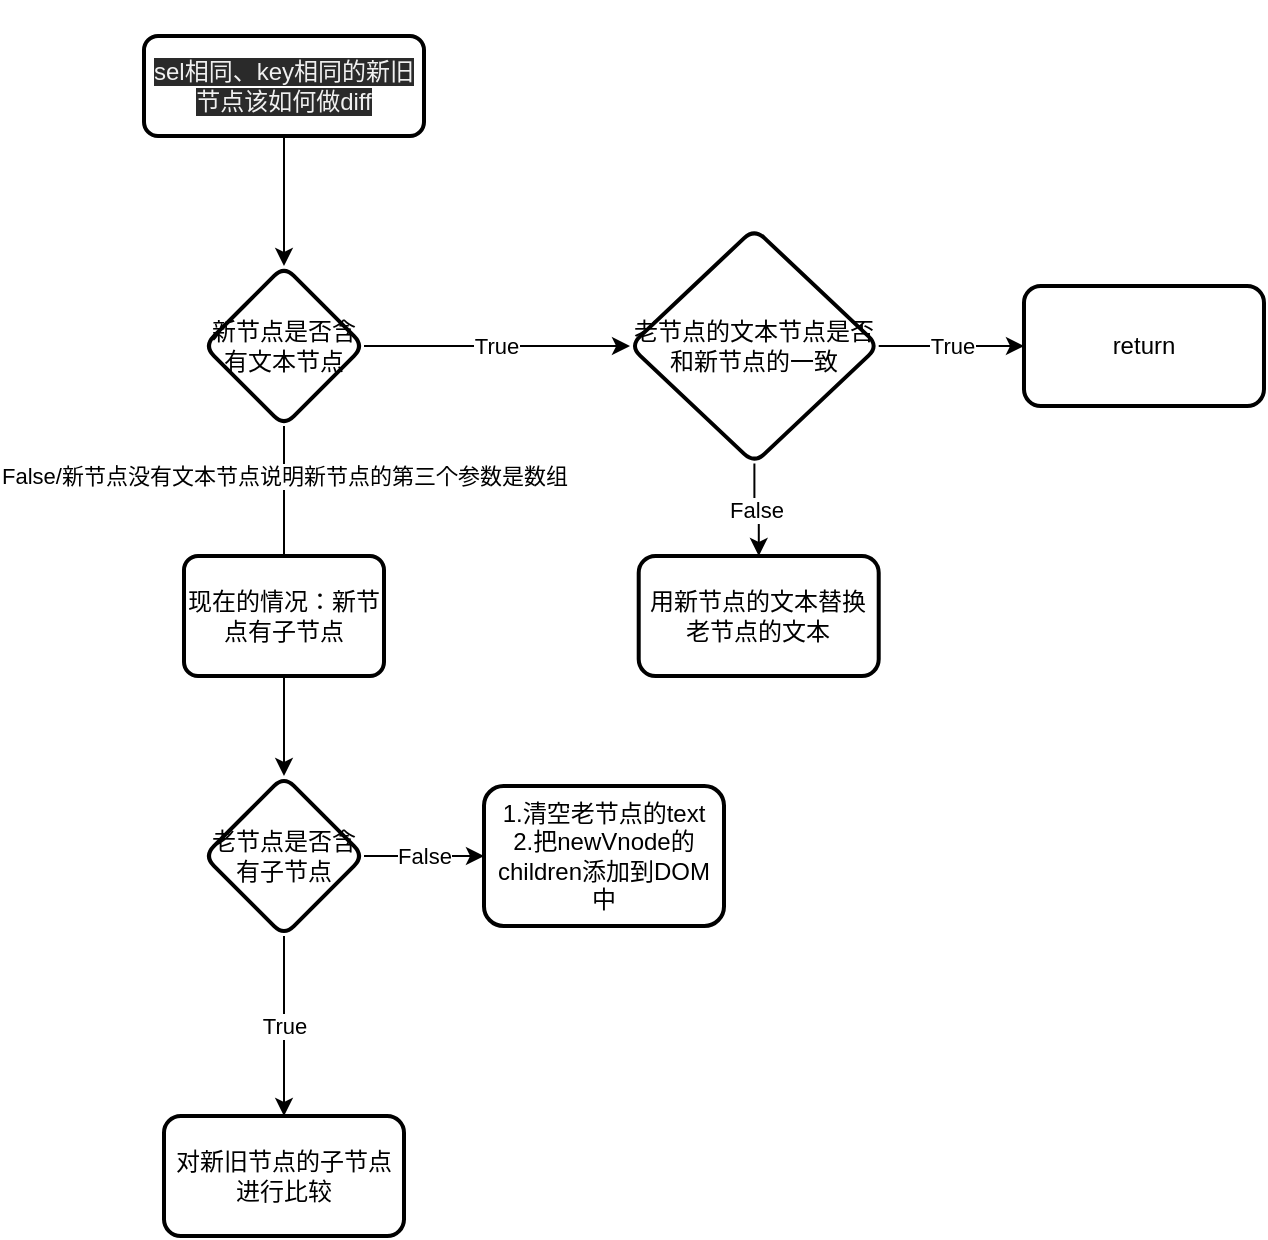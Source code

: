 <mxfile>
    <diagram id="NWt1ZGQqgqMdKastc531" name="第 1 页">
        <mxGraphModel dx="990" dy="1445" grid="1" gridSize="10" guides="1" tooltips="1" connect="1" arrows="1" fold="1" page="0" pageScale="1" pageWidth="827" pageHeight="1169" math="0" shadow="0">
            <root>
                <mxCell id="0"/>
                <mxCell id="1" parent="0"/>
                <mxCell id="7" value="" style="edgeStyle=orthogonalEdgeStyle;rounded=0;orthogonalLoop=1;jettySize=auto;html=1;" edge="1" parent="1" source="5" target="6">
                    <mxGeometry relative="1" as="geometry"/>
                </mxCell>
                <mxCell id="5" value="&#10;&#10;&lt;span style=&quot;color: rgb(240, 240, 240); font-family: helvetica; font-size: 12px; font-style: normal; font-weight: 400; letter-spacing: normal; text-align: center; text-indent: 0px; text-transform: none; word-spacing: 0px; background-color: rgb(42, 42, 42); display: inline; float: none;&quot;&gt;sel相同、key相同的新旧节点该如何做diff&lt;/span&gt;&#10;&#10;" style="rounded=1;whiteSpace=wrap;html=1;absoluteArcSize=1;arcSize=14;strokeWidth=2;" vertex="1" parent="1">
                    <mxGeometry x="360" y="-570" width="140" height="50" as="geometry"/>
                </mxCell>
                <mxCell id="9" value="True" style="edgeStyle=orthogonalEdgeStyle;rounded=0;orthogonalLoop=1;jettySize=auto;html=1;" edge="1" parent="1" source="6" target="8">
                    <mxGeometry relative="1" as="geometry"/>
                </mxCell>
                <mxCell id="15" value="False/新节点没有文本节点说明新节点的第三个参数是数组" style="edgeStyle=orthogonalEdgeStyle;rounded=0;orthogonalLoop=1;jettySize=auto;html=1;" edge="1" parent="1" source="6">
                    <mxGeometry x="-0.375" relative="1" as="geometry">
                        <mxPoint x="430" y="-295" as="targetPoint"/>
                        <mxPoint as="offset"/>
                    </mxGeometry>
                </mxCell>
                <mxCell id="6" value="新节点是否含有文本节点" style="rhombus;whiteSpace=wrap;html=1;rounded=1;strokeWidth=2;arcSize=14;" vertex="1" parent="1">
                    <mxGeometry x="390" y="-455" width="80" height="80" as="geometry"/>
                </mxCell>
                <mxCell id="11" value="True" style="edgeStyle=orthogonalEdgeStyle;rounded=0;orthogonalLoop=1;jettySize=auto;html=1;" edge="1" parent="1" source="8" target="10">
                    <mxGeometry relative="1" as="geometry">
                        <Array as="points">
                            <mxPoint x="820" y="-415"/>
                            <mxPoint x="820" y="-415"/>
                        </Array>
                    </mxGeometry>
                </mxCell>
                <mxCell id="13" value="False" style="edgeStyle=orthogonalEdgeStyle;rounded=0;orthogonalLoop=1;jettySize=auto;html=1;" edge="1" parent="1" source="8" target="12">
                    <mxGeometry relative="1" as="geometry"/>
                </mxCell>
                <mxCell id="8" value="老节点的文本节点是否和新节点的一致" style="rhombus;whiteSpace=wrap;html=1;rounded=1;strokeWidth=2;arcSize=14;" vertex="1" parent="1">
                    <mxGeometry x="602.95" y="-473.75" width="124.41" height="117.5" as="geometry"/>
                </mxCell>
                <mxCell id="10" value="return" style="whiteSpace=wrap;html=1;rounded=1;strokeWidth=2;arcSize=14;" vertex="1" parent="1">
                    <mxGeometry x="799.995" y="-445" width="120" height="60" as="geometry"/>
                </mxCell>
                <mxCell id="12" value="用新节点的文本替换老节点的文本" style="whiteSpace=wrap;html=1;rounded=1;strokeWidth=2;arcSize=14;" vertex="1" parent="1">
                    <mxGeometry x="607.355" y="-310" width="120" height="60" as="geometry"/>
                </mxCell>
                <mxCell id="18" value="" style="edgeStyle=orthogonalEdgeStyle;rounded=0;orthogonalLoop=1;jettySize=auto;html=1;" edge="1" parent="1" source="16" target="17">
                    <mxGeometry relative="1" as="geometry"/>
                </mxCell>
                <mxCell id="16" value="现在的情况：新节点有子节点" style="rounded=1;whiteSpace=wrap;html=1;absoluteArcSize=1;arcSize=14;strokeWidth=2;" vertex="1" parent="1">
                    <mxGeometry x="380" y="-310" width="100" height="60" as="geometry"/>
                </mxCell>
                <mxCell id="20" value="False" style="edgeStyle=orthogonalEdgeStyle;rounded=0;orthogonalLoop=1;jettySize=auto;html=1;" edge="1" parent="1" source="17" target="19">
                    <mxGeometry relative="1" as="geometry"/>
                </mxCell>
                <mxCell id="22" value="True" style="edgeStyle=orthogonalEdgeStyle;rounded=0;orthogonalLoop=1;jettySize=auto;html=1;" edge="1" parent="1" source="17" target="21">
                    <mxGeometry relative="1" as="geometry"/>
                </mxCell>
                <mxCell id="17" value="老节点是否含有子节点" style="rhombus;whiteSpace=wrap;html=1;rounded=1;strokeWidth=2;arcSize=14;" vertex="1" parent="1">
                    <mxGeometry x="390" y="-200" width="80" height="80" as="geometry"/>
                </mxCell>
                <mxCell id="19" value="1.清空老节点的text&lt;br&gt;2.把newVnode的children添加到DOM中" style="whiteSpace=wrap;html=1;rounded=1;strokeWidth=2;arcSize=14;" vertex="1" parent="1">
                    <mxGeometry x="530" y="-195" width="120" height="70" as="geometry"/>
                </mxCell>
                <mxCell id="21" value="对新旧节点的子节点进行比较" style="whiteSpace=wrap;html=1;rounded=1;strokeWidth=2;arcSize=14;" vertex="1" parent="1">
                    <mxGeometry x="370" y="-30" width="120" height="60" as="geometry"/>
                </mxCell>
            </root>
        </mxGraphModel>
    </diagram>
</mxfile>